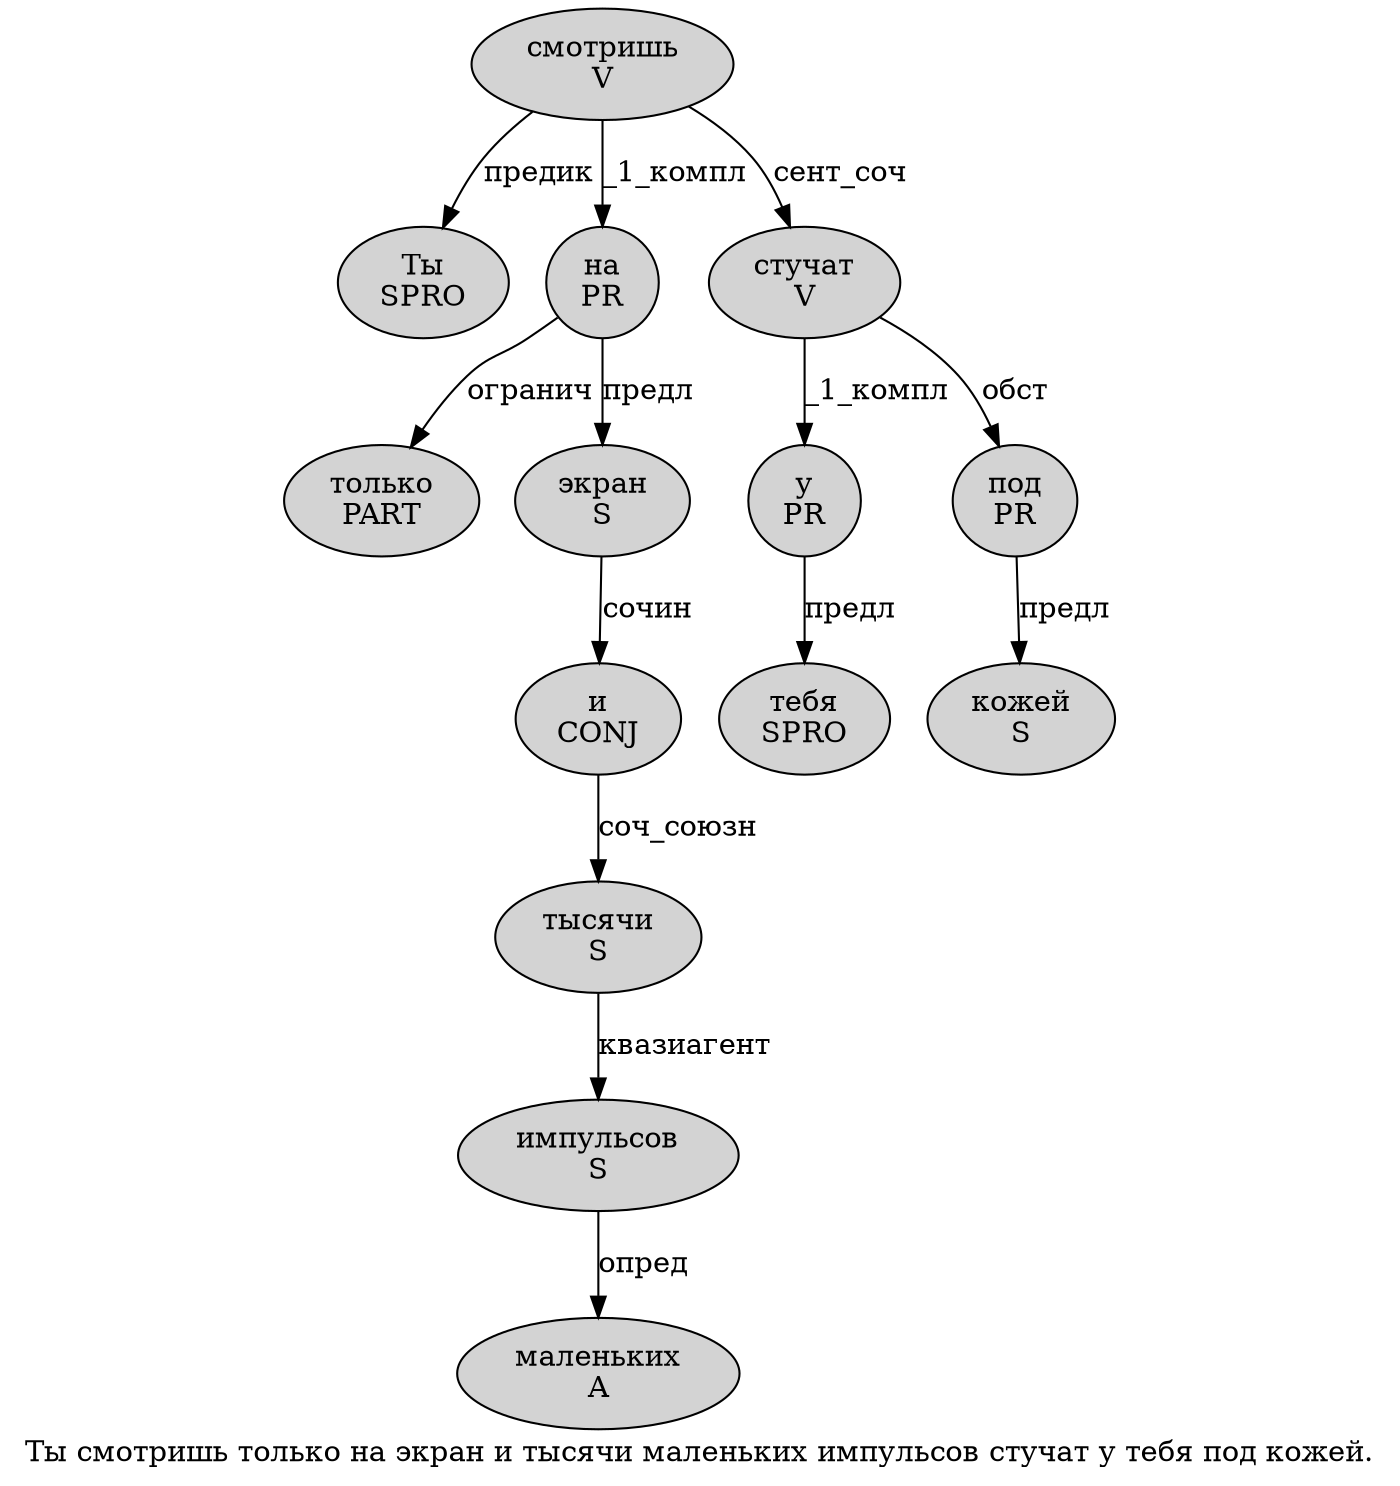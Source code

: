 digraph SENTENCE_885 {
	graph [label="Ты смотришь только на экран и тысячи маленьких импульсов стучат у тебя под кожей."]
	node [style=filled]
		0 [label="Ты
SPRO" color="" fillcolor=lightgray penwidth=1 shape=ellipse]
		1 [label="смотришь
V" color="" fillcolor=lightgray penwidth=1 shape=ellipse]
		2 [label="только
PART" color="" fillcolor=lightgray penwidth=1 shape=ellipse]
		3 [label="на
PR" color="" fillcolor=lightgray penwidth=1 shape=ellipse]
		4 [label="экран
S" color="" fillcolor=lightgray penwidth=1 shape=ellipse]
		5 [label="и
CONJ" color="" fillcolor=lightgray penwidth=1 shape=ellipse]
		6 [label="тысячи
S" color="" fillcolor=lightgray penwidth=1 shape=ellipse]
		7 [label="маленьких
A" color="" fillcolor=lightgray penwidth=1 shape=ellipse]
		8 [label="импульсов
S" color="" fillcolor=lightgray penwidth=1 shape=ellipse]
		9 [label="стучат
V" color="" fillcolor=lightgray penwidth=1 shape=ellipse]
		10 [label="у
PR" color="" fillcolor=lightgray penwidth=1 shape=ellipse]
		11 [label="тебя
SPRO" color="" fillcolor=lightgray penwidth=1 shape=ellipse]
		12 [label="под
PR" color="" fillcolor=lightgray penwidth=1 shape=ellipse]
		13 [label="кожей
S" color="" fillcolor=lightgray penwidth=1 shape=ellipse]
			8 -> 7 [label="опред"]
			10 -> 11 [label="предл"]
			1 -> 0 [label="предик"]
			1 -> 3 [label="_1_компл"]
			1 -> 9 [label="сент_соч"]
			3 -> 2 [label="огранич"]
			3 -> 4 [label="предл"]
			4 -> 5 [label="сочин"]
			9 -> 10 [label="_1_компл"]
			9 -> 12 [label="обст"]
			6 -> 8 [label="квазиагент"]
			12 -> 13 [label="предл"]
			5 -> 6 [label="соч_союзн"]
}